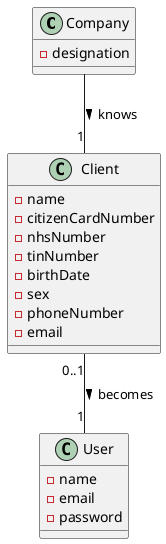 @startuml
'https://plantuml.com/sequence-diagram

Company -- "1"Client :> knows
Client"0..1" -- "1"User :> becomes

class Client{
-name
-citizenCardNumber
-nhsNumber
-tinNumber
-birthDate
-sex
-phoneNumber
-email
}

class Company{
-designation
}

class User{
-name
-email
-password
}
@enduml